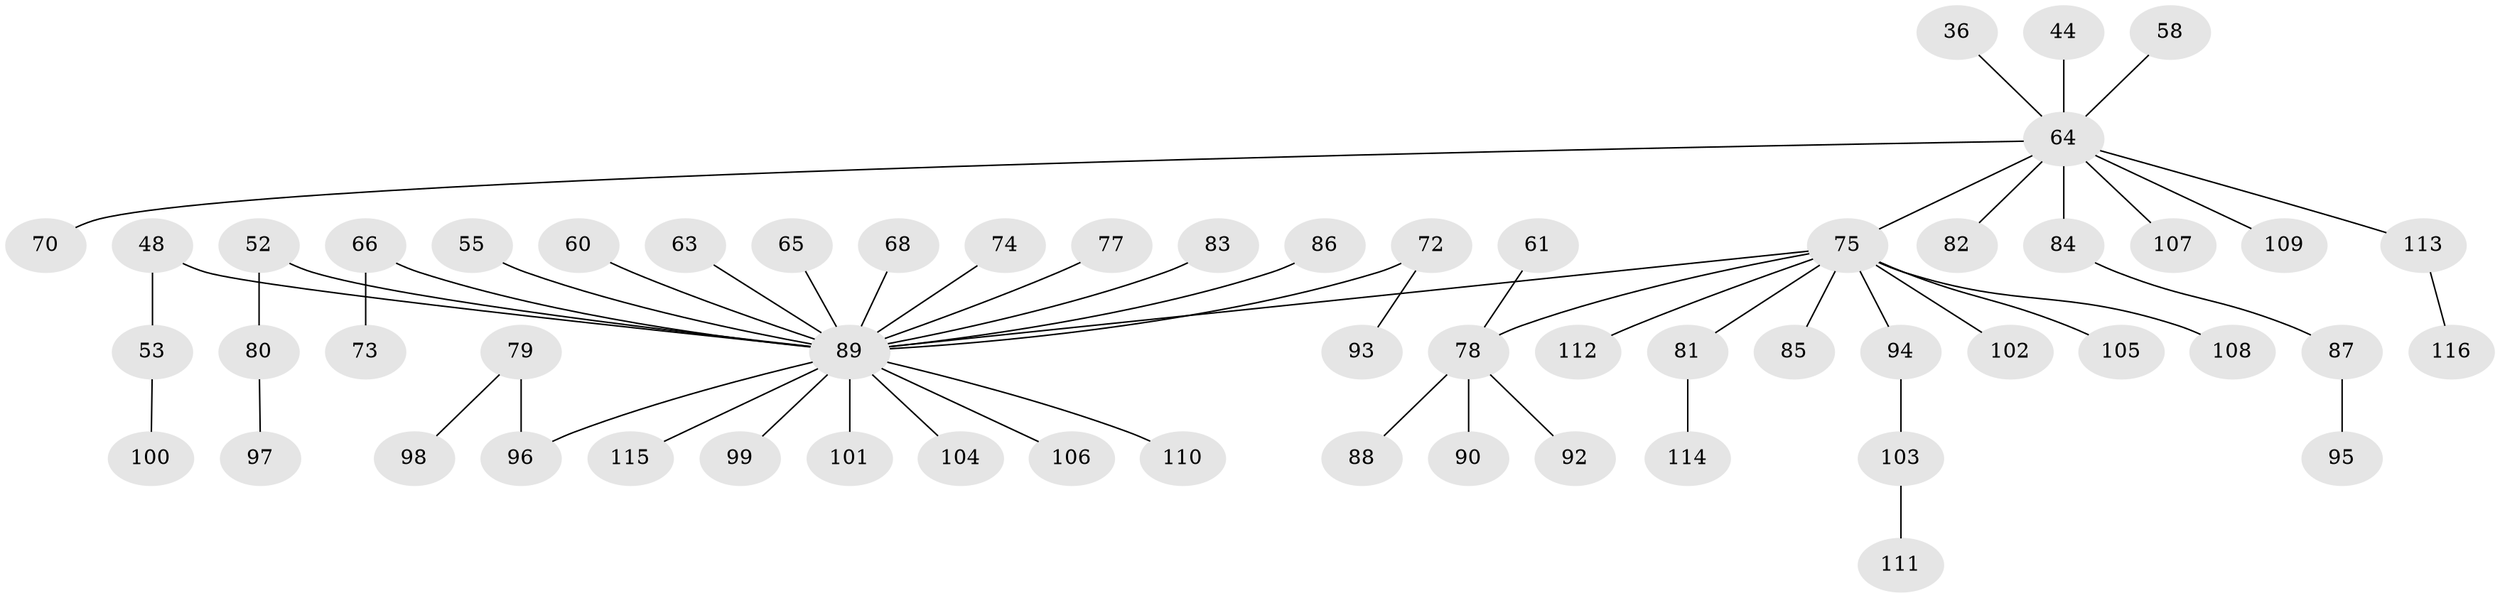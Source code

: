 // original degree distribution, {5: 0.034482758620689655, 4: 0.07758620689655173, 3: 0.10344827586206896, 6: 0.02586206896551724, 2: 0.27586206896551724, 1: 0.4827586206896552}
// Generated by graph-tools (version 1.1) at 2025/53/03/09/25 04:53:34]
// undirected, 58 vertices, 57 edges
graph export_dot {
graph [start="1"]
  node [color=gray90,style=filled];
  36;
  44;
  48;
  52;
  53;
  55;
  58;
  60;
  61;
  63;
  64 [super="+33"];
  65;
  66;
  68;
  70;
  72;
  73;
  74;
  75 [super="+50+62+49+56+59"];
  77;
  78 [super="+19+35+20"];
  79;
  80;
  81;
  82;
  83;
  84;
  85;
  86;
  87;
  88;
  89 [super="+18+26+57+54+46+67+30+31"];
  90;
  92;
  93;
  94;
  95;
  96 [super="+71"];
  97;
  98;
  99;
  100;
  101;
  102;
  103;
  104;
  105;
  106;
  107;
  108;
  109;
  110;
  111;
  112;
  113 [super="+91"];
  114;
  115;
  116;
  36 -- 64;
  44 -- 64;
  48 -- 53;
  48 -- 89;
  52 -- 80;
  52 -- 89;
  53 -- 100;
  55 -- 89;
  58 -- 64;
  60 -- 89;
  61 -- 78;
  63 -- 89;
  64 -- 70;
  64 -- 107;
  64 -- 109;
  64 -- 82;
  64 -- 84;
  64 -- 75;
  64 -- 113;
  65 -- 89;
  66 -- 73;
  66 -- 89;
  68 -- 89;
  72 -- 93;
  72 -- 89;
  74 -- 89;
  75 -- 94;
  75 -- 85;
  75 -- 105;
  75 -- 78;
  75 -- 81;
  75 -- 102;
  75 -- 89;
  75 -- 112;
  75 -- 108;
  77 -- 89;
  78 -- 88;
  78 -- 92;
  78 -- 90;
  79 -- 98;
  79 -- 96;
  80 -- 97;
  81 -- 114;
  83 -- 89;
  84 -- 87;
  86 -- 89;
  87 -- 95;
  89 -- 99;
  89 -- 101;
  89 -- 104;
  89 -- 106;
  89 -- 110;
  89 -- 115;
  89 -- 96;
  94 -- 103;
  103 -- 111;
  113 -- 116;
}
